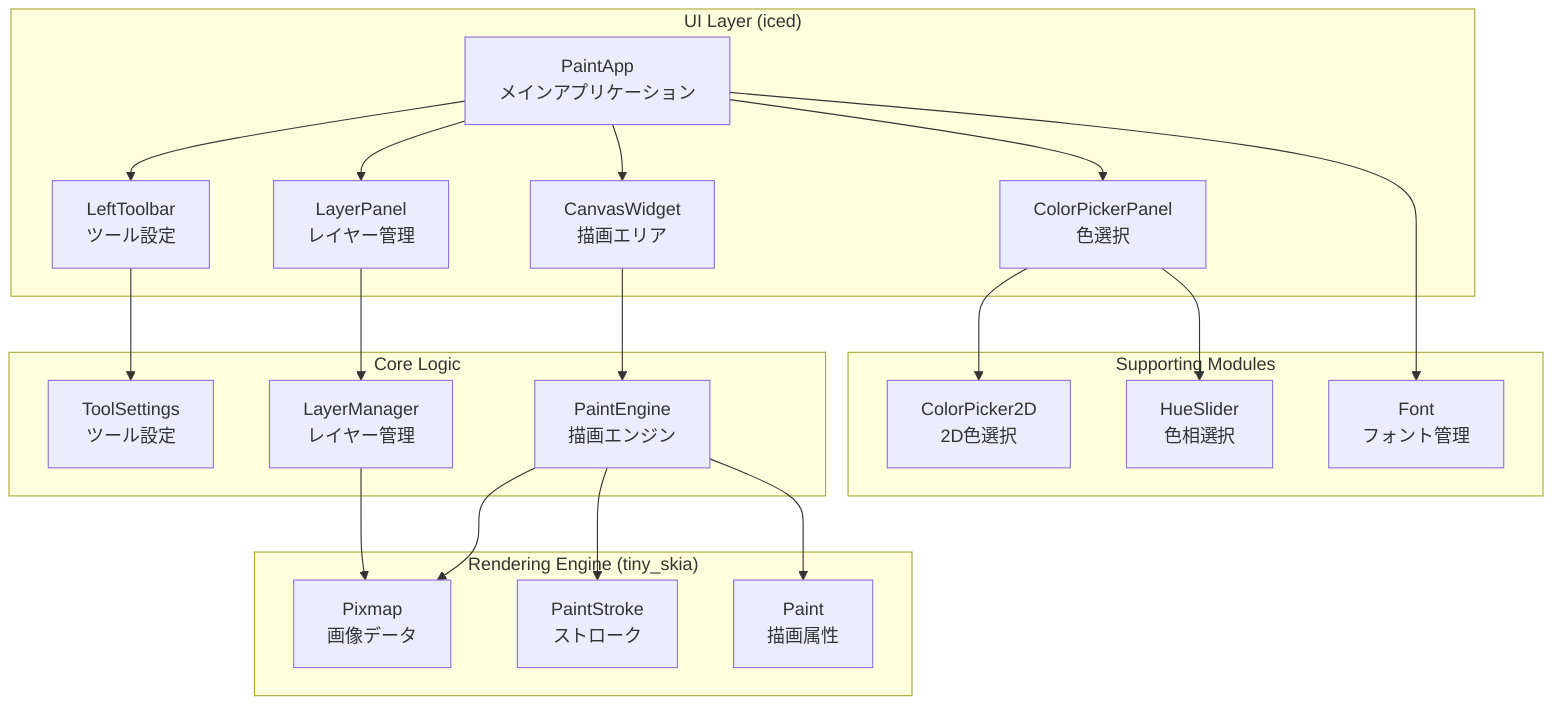 graph TB
    subgraph "UI Layer (iced)"
        A[PaintApp<br/>メインアプリケーション]
        B[LeftToolbar<br/>ツール設定]
        C[LayerPanel<br/>レイヤー管理]
        D[CanvasWidget<br/>描画エリア]
        E[ColorPickerPanel<br/>色選択]
    end
    
    subgraph "Core Logic"
        F[PaintEngine<br/>描画エンジン]
        G[LayerManager<br/>レイヤー管理]
        H[ToolSettings<br/>ツール設定]
    end
    
    subgraph "Rendering Engine (tiny_skia)"
        I[Pixmap<br/>画像データ]
        J[PaintStroke<br/>ストローク]
        K[Paint<br/>描画属性]
    end
    
    subgraph "Supporting Modules"
        L[ColorPicker2D<br/>2D色選択]
        M[HueSlider<br/>色相選択]
        N[Font<br/>フォント管理]
    end
    
    A --> B
    A --> C
    A --> D
    A --> E
    D --> F
    C --> G
    B --> H
    E --> L
    E --> M
    F --> I
    F --> J
    F --> K
    G --> I
    A --> N